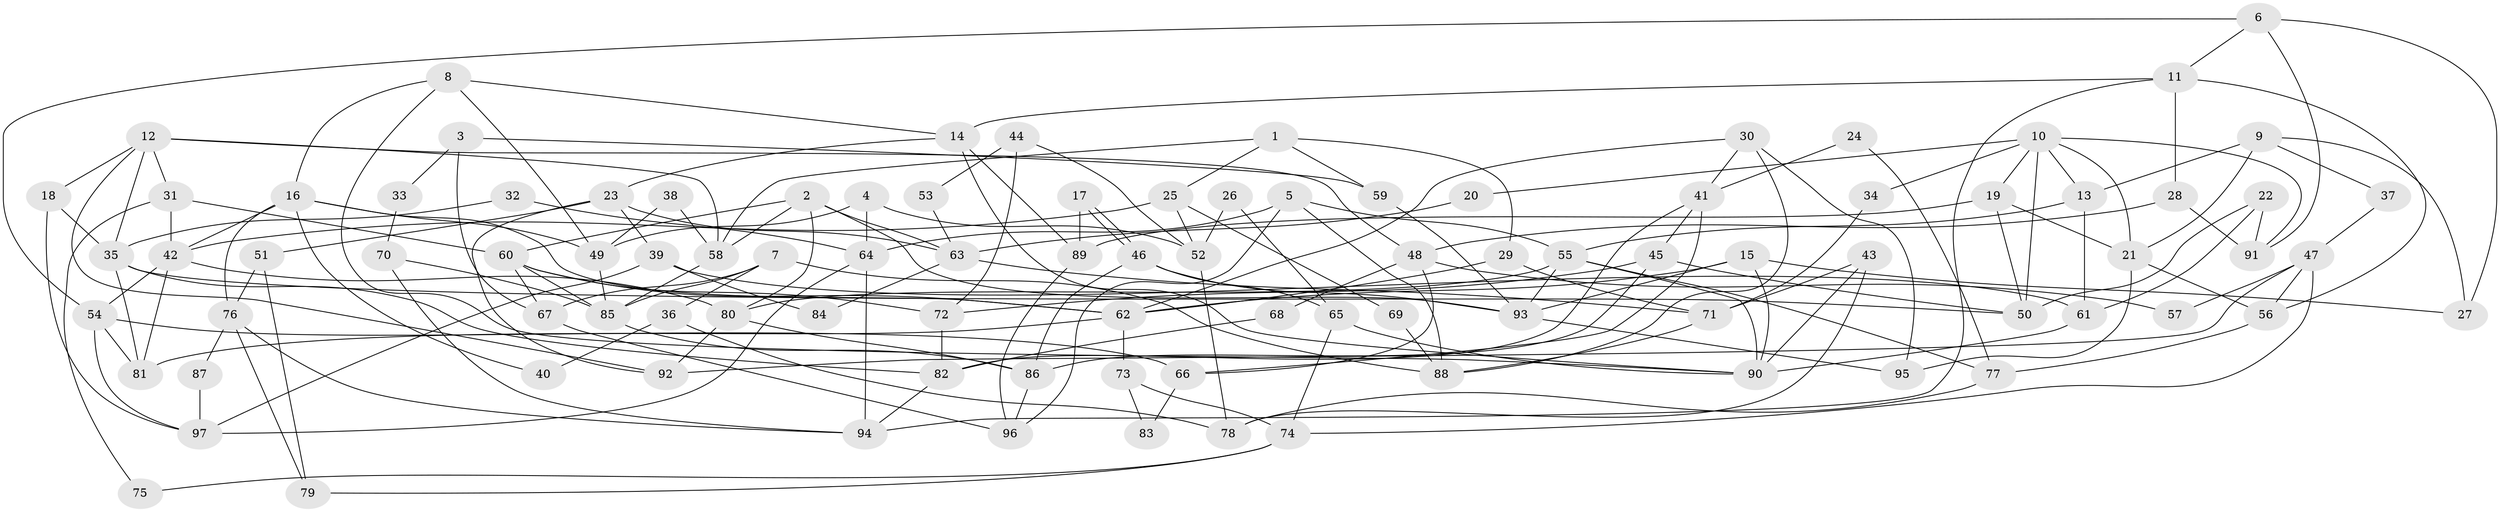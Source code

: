 // coarse degree distribution, {7: 0.08620689655172414, 8: 0.1206896551724138, 5: 0.1724137931034483, 4: 0.1896551724137931, 13: 0.017241379310344827, 9: 0.017241379310344827, 15: 0.017241379310344827, 3: 0.1724137931034483, 2: 0.15517241379310345, 10: 0.017241379310344827, 6: 0.034482758620689655}
// Generated by graph-tools (version 1.1) at 2025/18/03/04/25 18:18:47]
// undirected, 97 vertices, 194 edges
graph export_dot {
graph [start="1"]
  node [color=gray90,style=filled];
  1;
  2;
  3;
  4;
  5;
  6;
  7;
  8;
  9;
  10;
  11;
  12;
  13;
  14;
  15;
  16;
  17;
  18;
  19;
  20;
  21;
  22;
  23;
  24;
  25;
  26;
  27;
  28;
  29;
  30;
  31;
  32;
  33;
  34;
  35;
  36;
  37;
  38;
  39;
  40;
  41;
  42;
  43;
  44;
  45;
  46;
  47;
  48;
  49;
  50;
  51;
  52;
  53;
  54;
  55;
  56;
  57;
  58;
  59;
  60;
  61;
  62;
  63;
  64;
  65;
  66;
  67;
  68;
  69;
  70;
  71;
  72;
  73;
  74;
  75;
  76;
  77;
  78;
  79;
  80;
  81;
  82;
  83;
  84;
  85;
  86;
  87;
  88;
  89;
  90;
  91;
  92;
  93;
  94;
  95;
  96;
  97;
  1 -- 29;
  1 -- 25;
  1 -- 58;
  1 -- 59;
  2 -- 80;
  2 -- 58;
  2 -- 60;
  2 -- 63;
  2 -- 93;
  3 -- 59;
  3 -- 67;
  3 -- 33;
  4 -- 64;
  4 -- 49;
  4 -- 52;
  5 -- 64;
  5 -- 96;
  5 -- 55;
  5 -- 88;
  6 -- 54;
  6 -- 27;
  6 -- 11;
  6 -- 91;
  7 -- 67;
  7 -- 85;
  7 -- 36;
  7 -- 88;
  8 -- 90;
  8 -- 14;
  8 -- 16;
  8 -- 49;
  9 -- 13;
  9 -- 21;
  9 -- 27;
  9 -- 37;
  10 -- 13;
  10 -- 21;
  10 -- 19;
  10 -- 20;
  10 -- 34;
  10 -- 50;
  10 -- 91;
  11 -- 28;
  11 -- 14;
  11 -- 56;
  11 -- 94;
  12 -- 58;
  12 -- 35;
  12 -- 18;
  12 -- 31;
  12 -- 48;
  12 -- 92;
  13 -- 61;
  13 -- 55;
  14 -- 90;
  14 -- 23;
  14 -- 89;
  15 -- 93;
  15 -- 62;
  15 -- 27;
  15 -- 90;
  16 -- 49;
  16 -- 40;
  16 -- 42;
  16 -- 62;
  16 -- 76;
  17 -- 46;
  17 -- 46;
  17 -- 89;
  18 -- 35;
  18 -- 97;
  19 -- 21;
  19 -- 50;
  19 -- 89;
  20 -- 63;
  21 -- 95;
  21 -- 56;
  22 -- 91;
  22 -- 50;
  22 -- 61;
  23 -- 92;
  23 -- 39;
  23 -- 51;
  23 -- 63;
  24 -- 41;
  24 -- 77;
  25 -- 52;
  25 -- 42;
  25 -- 69;
  26 -- 65;
  26 -- 52;
  28 -- 48;
  28 -- 91;
  29 -- 71;
  29 -- 62;
  30 -- 88;
  30 -- 62;
  30 -- 41;
  30 -- 95;
  31 -- 42;
  31 -- 60;
  31 -- 75;
  32 -- 64;
  32 -- 35;
  33 -- 70;
  34 -- 71;
  35 -- 81;
  35 -- 50;
  35 -- 82;
  36 -- 78;
  36 -- 40;
  37 -- 47;
  38 -- 49;
  38 -- 58;
  39 -- 61;
  39 -- 84;
  39 -- 97;
  41 -- 82;
  41 -- 45;
  41 -- 66;
  42 -- 81;
  42 -- 54;
  42 -- 80;
  43 -- 71;
  43 -- 90;
  43 -- 78;
  44 -- 72;
  44 -- 52;
  44 -- 53;
  45 -- 50;
  45 -- 72;
  45 -- 86;
  46 -- 93;
  46 -- 65;
  46 -- 86;
  47 -- 92;
  47 -- 74;
  47 -- 56;
  47 -- 57;
  48 -- 66;
  48 -- 57;
  48 -- 68;
  49 -- 85;
  51 -- 76;
  51 -- 79;
  52 -- 78;
  53 -- 63;
  54 -- 97;
  54 -- 66;
  54 -- 81;
  55 -- 80;
  55 -- 77;
  55 -- 90;
  55 -- 93;
  56 -- 77;
  58 -- 85;
  59 -- 93;
  60 -- 62;
  60 -- 67;
  60 -- 72;
  60 -- 85;
  61 -- 90;
  62 -- 73;
  62 -- 81;
  63 -- 71;
  63 -- 84;
  64 -- 94;
  64 -- 97;
  65 -- 90;
  65 -- 74;
  66 -- 83;
  67 -- 96;
  68 -- 82;
  69 -- 88;
  70 -- 85;
  70 -- 94;
  71 -- 88;
  72 -- 82;
  73 -- 74;
  73 -- 83;
  74 -- 79;
  74 -- 75;
  76 -- 94;
  76 -- 79;
  76 -- 87;
  77 -- 78;
  80 -- 86;
  80 -- 92;
  82 -- 94;
  85 -- 86;
  86 -- 96;
  87 -- 97;
  89 -- 96;
  93 -- 95;
}
